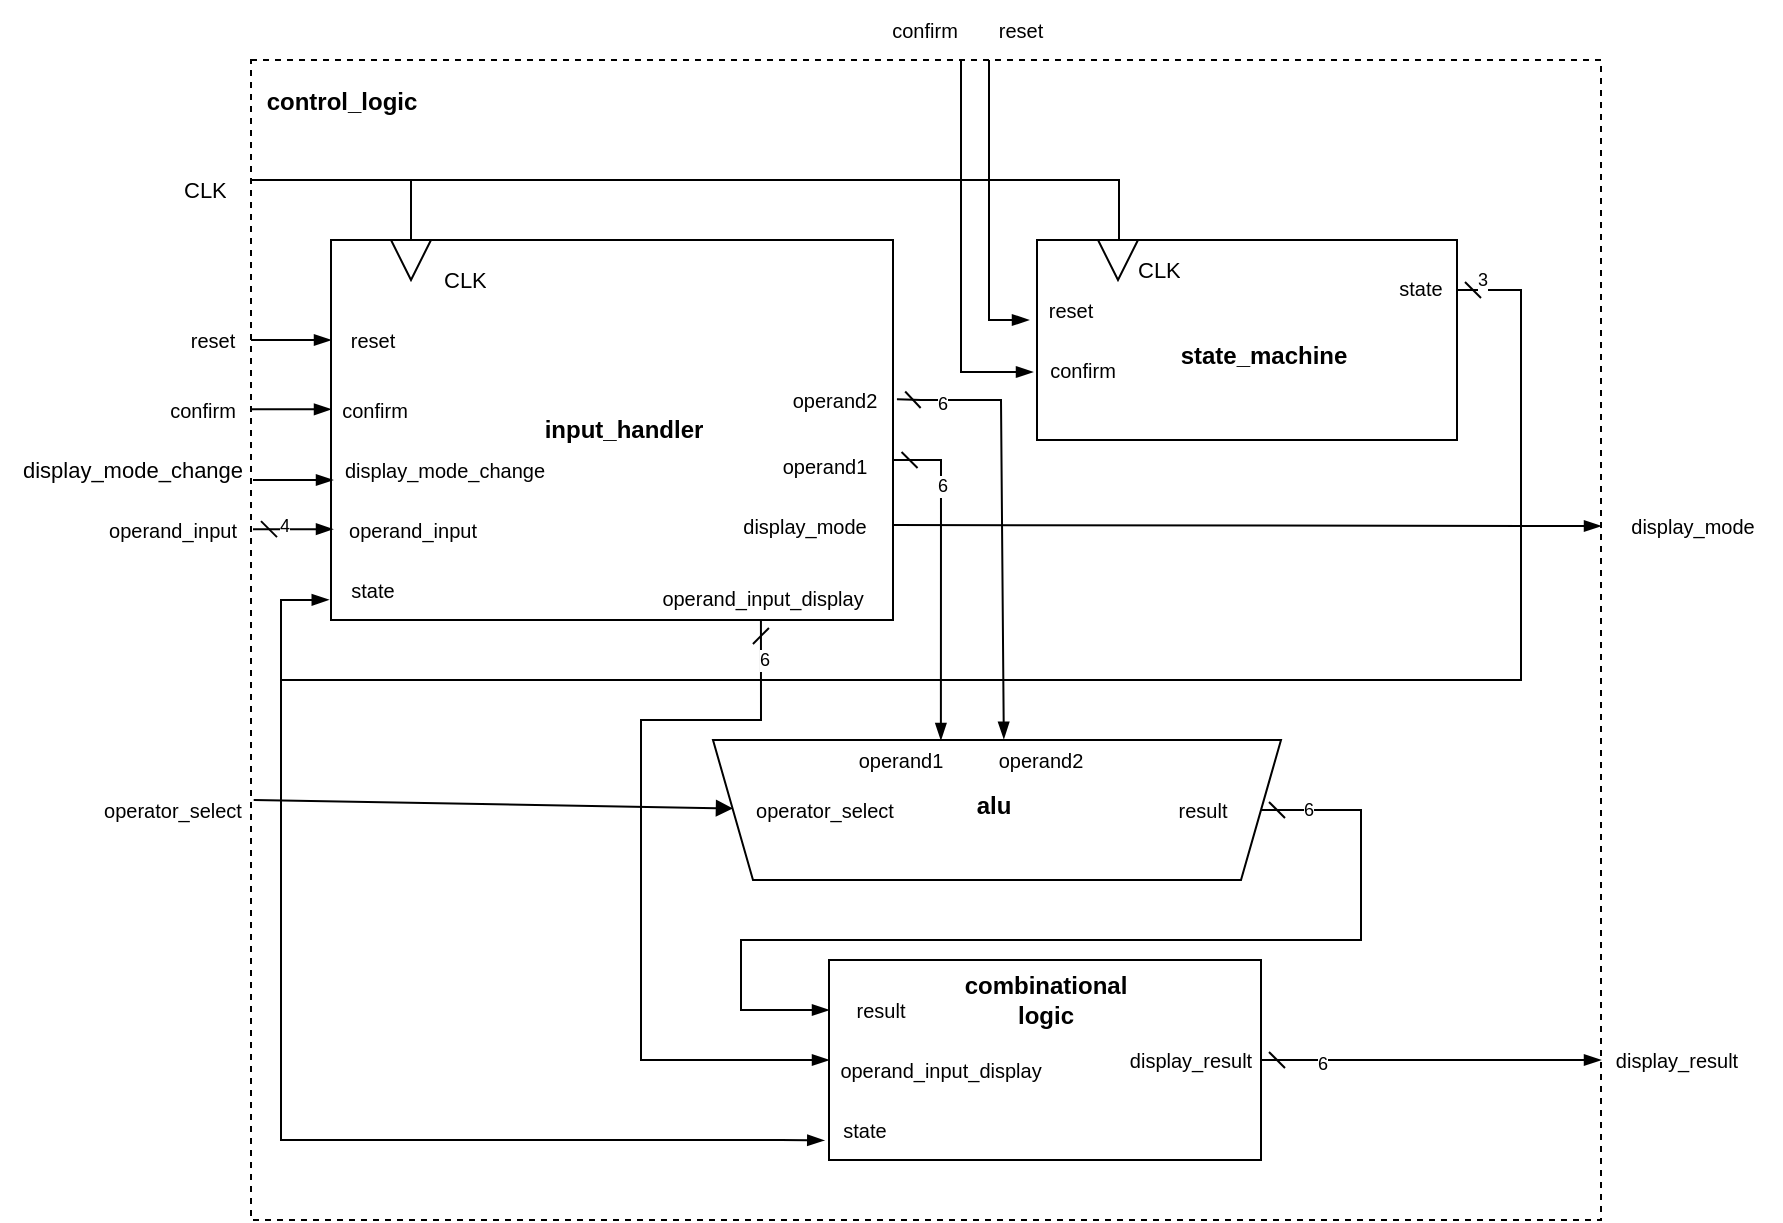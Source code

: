 <mxfile>
    <diagram id="hgUrqz_70NJK25svOn1_" name="Page-1">
        <mxGraphModel dx="1634" dy="643" grid="1" gridSize="10" guides="1" tooltips="1" connect="1" arrows="1" fold="1" page="1" pageScale="1" pageWidth="827" pageHeight="1169" math="0" shadow="0">
            <root>
                <mxCell id="0"/>
                <mxCell id="1" parent="0"/>
                <mxCell id="2" value="" style="whiteSpace=wrap;html=1;fontFamily=Helvetica;fontSize=10;fontColor=default;fillColor=none;dashed=1;" vertex="1" parent="1">
                    <mxGeometry x="95.5" y="80" width="675" height="580" as="geometry"/>
                </mxCell>
                <mxCell id="3" value="" style="shape=trapezoid;perimeter=trapezoidPerimeter;whiteSpace=wrap;html=1;fixedSize=1;fontFamily=Helvetica;fontSize=9;fontColor=default;fillColor=none;direction=west;" vertex="1" parent="1">
                    <mxGeometry x="326.5" y="420" width="284" height="70" as="geometry"/>
                </mxCell>
                <mxCell id="4" value="" style="rounded=0;whiteSpace=wrap;html=1;fillColor=none;" vertex="1" parent="1">
                    <mxGeometry x="135.5" y="170" width="281" height="190" as="geometry"/>
                </mxCell>
                <mxCell id="5" value="&lt;b&gt;input_handler&lt;/b&gt;" style="text;strokeColor=none;align=center;fillColor=none;html=1;verticalAlign=middle;whiteSpace=wrap;rounded=0;" vertex="1" parent="1">
                    <mxGeometry x="251.5" y="250" width="60" height="30" as="geometry"/>
                </mxCell>
                <mxCell id="6" style="html=1;exitX=0;exitY=0.25;exitDx=0;exitDy=0;strokeColor=default;rounded=0;endArrow=none;endFill=0;startArrow=blockThin;startFill=1;" edge="1" parent="1">
                    <mxGeometry relative="1" as="geometry">
                        <mxPoint x="95.5" y="220" as="targetPoint"/>
                        <mxPoint x="135.5" y="220" as="sourcePoint"/>
                    </mxGeometry>
                </mxCell>
                <mxCell id="7" style="edgeStyle=none;rounded=0;html=1;exitX=1;exitY=0.25;exitDx=0;exitDy=0;strokeColor=default;fontFamily=Helvetica;fontSize=9;fontColor=default;startArrow=dash;startFill=0;endArrow=blockThin;endFill=1;entryX=-0.004;entryY=0.947;entryDx=0;entryDy=0;entryPerimeter=0;" edge="1" parent="1" source="9" target="4">
                    <mxGeometry relative="1" as="geometry">
                        <mxPoint x="120.5" y="350" as="targetPoint"/>
                        <Array as="points">
                            <mxPoint x="730.5" y="195"/>
                            <mxPoint x="730.5" y="390"/>
                            <mxPoint x="340.5" y="390"/>
                            <mxPoint x="110.5" y="390"/>
                            <mxPoint x="110.5" y="350"/>
                        </Array>
                    </mxGeometry>
                </mxCell>
                <mxCell id="8" value="3" style="edgeLabel;html=1;align=center;verticalAlign=middle;resizable=0;points=[];fontSize=9;fontFamily=Helvetica;fontColor=default;" vertex="1" connectable="0" parent="7">
                    <mxGeometry x="-0.704" y="2" relative="1" as="geometry">
                        <mxPoint x="-22" y="-108" as="offset"/>
                    </mxGeometry>
                </mxCell>
                <mxCell id="9" value="" style="rounded=0;whiteSpace=wrap;html=1;fillColor=none;" vertex="1" parent="1">
                    <mxGeometry x="488.5" y="170" width="210" height="100" as="geometry"/>
                </mxCell>
                <mxCell id="10" value="&lt;b&gt;state_machine&lt;br&gt;&lt;br&gt;&lt;/b&gt;" style="text;strokeColor=none;align=center;fillColor=none;html=1;verticalAlign=middle;whiteSpace=wrap;rounded=0;" vertex="1" parent="1">
                    <mxGeometry x="571.5" y="220" width="60" height="30" as="geometry"/>
                </mxCell>
                <mxCell id="11" value="&lt;p style=&quot;line-height: 200%;&quot;&gt;&lt;br&gt;&lt;/p&gt;" style="text;strokeColor=none;fillColor=none;align=left;verticalAlign=middle;spacingLeft=4;spacingRight=4;overflow=hidden;points=[[0,0.5],[1,0.5]];portConstraint=eastwest;rotatable=0;whiteSpace=wrap;html=1;fontSize=11;" vertex="1" parent="1">
                    <mxGeometry x="464.5" y="200" width="81" height="30" as="geometry"/>
                </mxCell>
                <mxCell id="12" style="edgeStyle=none;rounded=0;html=1;strokeColor=default;fontFamily=Helvetica;fontSize=9;fontColor=default;startArrow=dash;startFill=0;endArrow=blockThin;endFill=1;entryX=0;entryY=0.5;entryDx=0;entryDy=0;exitX=0.765;exitY=1;exitDx=0;exitDy=0;exitPerimeter=0;" edge="1" parent="1" source="4" target="55">
                    <mxGeometry relative="1" as="geometry">
                        <mxPoint x="350.5" y="590" as="targetPoint"/>
                        <mxPoint x="350.5" y="370" as="sourcePoint"/>
                        <Array as="points">
                            <mxPoint x="350.5" y="410"/>
                            <mxPoint x="290.5" y="410"/>
                            <mxPoint x="290.5" y="580"/>
                        </Array>
                    </mxGeometry>
                </mxCell>
                <mxCell id="13" value="6" style="edgeLabel;html=1;align=center;verticalAlign=middle;resizable=0;points=[];fontSize=9;fontFamily=Helvetica;fontColor=default;" vertex="1" connectable="0" parent="12">
                    <mxGeometry x="-0.897" y="1" relative="1" as="geometry">
                        <mxPoint as="offset"/>
                    </mxGeometry>
                </mxCell>
                <mxCell id="14" value="operand_input_display&lt;br&gt;" style="text;html=1;align=center;verticalAlign=middle;resizable=0;points=[];autosize=1;strokeColor=none;fillColor=none;fontFamily=Helvetica;fontSize=10;" vertex="1" parent="1">
                    <mxGeometry x="290.5" y="334" width="120" height="30" as="geometry"/>
                </mxCell>
                <mxCell id="15" style="edgeStyle=none;rounded=0;html=1;strokeColor=default;fontFamily=Helvetica;fontSize=9;fontColor=default;startArrow=none;startFill=0;endArrow=blockThin;endFill=1;" edge="1" parent="1" source="16">
                    <mxGeometry relative="1" as="geometry">
                        <mxPoint x="770.5" y="313" as="targetPoint"/>
                    </mxGeometry>
                </mxCell>
                <mxCell id="16" value="display_mode&lt;br style=&quot;font-size: 10px;&quot;&gt;" style="text;html=1;align=center;verticalAlign=middle;resizable=0;points=[];autosize=1;strokeColor=none;fillColor=none;fontFamily=Helvetica;fontSize=10;" vertex="1" parent="1">
                    <mxGeometry x="326.5" y="297.5" width="90" height="30" as="geometry"/>
                </mxCell>
                <mxCell id="17" value="state&lt;br&gt;" style="text;html=1;align=center;verticalAlign=middle;resizable=0;points=[];autosize=1;strokeColor=none;fillColor=none;fontFamily=Helvetica;fontSize=10;" vertex="1" parent="1">
                    <mxGeometry x="654.5" y="179" width="50" height="30" as="geometry"/>
                </mxCell>
                <mxCell id="18" value="&lt;p style=&quot;line-height: 200%;&quot;&gt;CLK&lt;/p&gt;&lt;p style=&quot;line-height: 200%;&quot;&gt;&lt;br&gt;&lt;/p&gt;" style="text;strokeColor=none;fillColor=none;align=left;verticalAlign=middle;spacingLeft=4;spacingRight=4;overflow=hidden;points=[[0,0.5],[1,0.5]];portConstraint=eastwest;rotatable=0;whiteSpace=wrap;html=1;fontSize=11;" vertex="1" parent="1">
                    <mxGeometry x="185.5" y="165" width="81" height="30" as="geometry"/>
                </mxCell>
                <mxCell id="19" value="&lt;b&gt;control_logic&lt;br&gt;&lt;br&gt;&lt;br&gt;&lt;/b&gt;" style="text;strokeColor=none;align=center;fillColor=none;html=1;verticalAlign=middle;whiteSpace=wrap;rounded=0;" vertex="1" parent="1">
                    <mxGeometry x="110.5" y="100" width="60" height="30" as="geometry"/>
                </mxCell>
                <mxCell id="20" style="edgeStyle=none;rounded=0;html=1;exitX=0;exitY=0.5;exitDx=0;exitDy=0;strokeColor=default;fontFamily=Helvetica;fontSize=10;fontColor=default;startArrow=none;startFill=0;endArrow=none;endFill=0;" edge="1" parent="1" source="21">
                    <mxGeometry relative="1" as="geometry">
                        <mxPoint x="95.5" y="140" as="targetPoint"/>
                        <Array as="points">
                            <mxPoint x="175.5" y="140"/>
                            <mxPoint x="95.5" y="140"/>
                            <mxPoint x="115.5" y="140"/>
                        </Array>
                    </mxGeometry>
                </mxCell>
                <mxCell id="21" value="" style="triangle;whiteSpace=wrap;html=1;fontFamily=Helvetica;fontSize=10;fontColor=default;fillColor=none;direction=south;" vertex="1" parent="1">
                    <mxGeometry x="165.5" y="170" width="20" height="20" as="geometry"/>
                </mxCell>
                <mxCell id="22" value="" style="triangle;whiteSpace=wrap;html=1;fontFamily=Helvetica;fontSize=10;fontColor=default;fillColor=none;direction=south;" vertex="1" parent="1">
                    <mxGeometry x="519" y="170" width="20" height="20" as="geometry"/>
                </mxCell>
                <mxCell id="23" value="&lt;p style=&quot;line-height: 200%;&quot;&gt;CLK&lt;/p&gt;" style="text;strokeColor=none;fillColor=none;align=left;verticalAlign=middle;spacingLeft=4;spacingRight=4;overflow=hidden;points=[[0,0.5],[1,0.5]];portConstraint=eastwest;rotatable=0;whiteSpace=wrap;html=1;fontSize=11;" vertex="1" parent="1">
                    <mxGeometry x="55.5" y="120" width="81" height="30" as="geometry"/>
                </mxCell>
                <mxCell id="24" style="html=1;exitX=0;exitY=0.25;exitDx=0;exitDy=0;strokeColor=default;rounded=0;endArrow=none;endFill=0;startArrow=blockThin;startFill=1;" edge="1" parent="1">
                    <mxGeometry relative="1" as="geometry">
                        <mxPoint x="95.5" y="254.68" as="targetPoint"/>
                        <mxPoint x="135.5" y="254.68" as="sourcePoint"/>
                    </mxGeometry>
                </mxCell>
                <mxCell id="25" style="html=1;exitX=0;exitY=0.25;exitDx=0;exitDy=0;strokeColor=default;rounded=0;endArrow=none;endFill=0;startArrow=blockThin;startFill=1;" edge="1" parent="1">
                    <mxGeometry relative="1" as="geometry">
                        <mxPoint x="96.5" y="290" as="targetPoint"/>
                        <mxPoint x="136.5" y="290" as="sourcePoint"/>
                    </mxGeometry>
                </mxCell>
                <mxCell id="26" value="display_mode_change&lt;br&gt;" style="text;html=1;align=center;verticalAlign=middle;resizable=0;points=[];autosize=1;strokeColor=none;fillColor=none;fontFamily=Helvetica;fontSize=10;" vertex="1" parent="1">
                    <mxGeometry x="131.5" y="270" width="120" height="30" as="geometry"/>
                </mxCell>
                <mxCell id="27" value="confirm&lt;br&gt;" style="text;html=1;align=center;verticalAlign=middle;resizable=0;points=[];autosize=1;strokeColor=none;fillColor=none;fontFamily=Helvetica;fontSize=10;" vertex="1" parent="1">
                    <mxGeometry x="126.5" y="240" width="60" height="30" as="geometry"/>
                </mxCell>
                <mxCell id="28" value="reset&lt;br&gt;" style="text;html=1;align=center;verticalAlign=middle;resizable=0;points=[];autosize=1;strokeColor=none;fillColor=none;fontFamily=Helvetica;fontSize=10;" vertex="1" parent="1">
                    <mxGeometry x="130.5" y="205" width="50" height="30" as="geometry"/>
                </mxCell>
                <mxCell id="29" value="operand_input&lt;br&gt;" style="text;html=1;align=center;verticalAlign=middle;resizable=0;points=[];autosize=1;strokeColor=none;fillColor=none;fontFamily=Helvetica;fontSize=10;" vertex="1" parent="1">
                    <mxGeometry x="130.5" y="300" width="90" height="30" as="geometry"/>
                </mxCell>
                <mxCell id="30" value="&lt;p style=&quot;line-height: 200%;&quot;&gt;CLK&lt;/p&gt;&lt;p style=&quot;line-height: 200%;&quot;&gt;&lt;br&gt;&lt;/p&gt;" style="text;strokeColor=none;fillColor=none;align=left;verticalAlign=middle;spacingLeft=4;spacingRight=4;overflow=hidden;points=[[0,0.5],[1,0.5]];portConstraint=eastwest;rotatable=0;whiteSpace=wrap;html=1;fontSize=11;" vertex="1" parent="1">
                    <mxGeometry x="532.5" y="160" width="81" height="30" as="geometry"/>
                </mxCell>
                <mxCell id="31" value="&lt;b&gt;alu&lt;br&gt;&lt;br&gt;&lt;/b&gt;" style="text;strokeColor=none;align=center;fillColor=none;html=1;verticalAlign=middle;whiteSpace=wrap;rounded=0;" vertex="1" parent="1">
                    <mxGeometry x="436.5" y="445" width="60" height="30" as="geometry"/>
                </mxCell>
                <mxCell id="32" value="&lt;font style=&quot;font-size: 11px;&quot;&gt;display_mode_change&lt;/font&gt;" style="text;html=1;align=center;verticalAlign=middle;resizable=0;points=[];autosize=1;strokeColor=none;fillColor=none;fontFamily=Helvetica;fontSize=11;" vertex="1" parent="1">
                    <mxGeometry x="-29.5" y="270" width="130" height="30" as="geometry"/>
                </mxCell>
                <mxCell id="33" value="confirm&lt;br&gt;" style="text;html=1;align=center;verticalAlign=middle;resizable=0;points=[];autosize=1;strokeColor=none;fillColor=none;fontFamily=Helvetica;fontSize=10;" vertex="1" parent="1">
                    <mxGeometry x="40.5" y="240" width="60" height="30" as="geometry"/>
                </mxCell>
                <mxCell id="34" value="reset&lt;br&gt;" style="text;html=1;align=center;verticalAlign=middle;resizable=0;points=[];autosize=1;strokeColor=none;fillColor=none;fontFamily=Helvetica;fontSize=10;" vertex="1" parent="1">
                    <mxGeometry x="50.5" y="205" width="50" height="30" as="geometry"/>
                </mxCell>
                <mxCell id="35" style="edgeStyle=none;rounded=0;html=1;strokeColor=default;fontFamily=Helvetica;fontSize=9;fontColor=default;startArrow=dash;startFill=0;endArrow=blockThin;endFill=1;exitX=1.007;exitY=0.419;exitDx=0;exitDy=0;exitPerimeter=0;entryX=0.488;entryY=1.009;entryDx=0;entryDy=0;entryPerimeter=0;" edge="1" parent="1" source="4" target="3">
                    <mxGeometry relative="1" as="geometry">
                        <mxPoint x="470.5" y="410" as="targetPoint"/>
                        <Array as="points">
                            <mxPoint x="430.5" y="250"/>
                            <mxPoint x="470.5" y="250"/>
                        </Array>
                    </mxGeometry>
                </mxCell>
                <mxCell id="36" value="6" style="edgeLabel;html=1;align=center;verticalAlign=middle;resizable=0;points=[];fontSize=9;fontFamily=Helvetica;fontColor=default;" vertex="1" connectable="0" parent="35">
                    <mxGeometry x="-0.798" y="-2" relative="1" as="geometry">
                        <mxPoint as="offset"/>
                    </mxGeometry>
                </mxCell>
                <mxCell id="37" style="edgeStyle=none;rounded=0;html=1;strokeColor=default;fontFamily=Helvetica;fontSize=9;fontColor=default;startArrow=dash;startFill=0;endArrow=blockThin;endFill=1;entryX=0.482;entryY=0;entryDx=0;entryDy=0;entryPerimeter=0;exitX=1.001;exitY=0.579;exitDx=0;exitDy=0;exitPerimeter=0;" edge="1" parent="1" source="4">
                    <mxGeometry relative="1" as="geometry">
                        <mxPoint x="440.446" y="420" as="targetPoint"/>
                        <mxPoint x="420.5" y="280" as="sourcePoint"/>
                        <Array as="points">
                            <mxPoint x="440.5" y="280"/>
                        </Array>
                    </mxGeometry>
                </mxCell>
                <mxCell id="38" value="6" style="edgeLabel;html=1;align=center;verticalAlign=middle;resizable=0;points=[];fontSize=9;fontFamily=Helvetica;fontColor=default;" vertex="1" connectable="0" parent="37">
                    <mxGeometry x="-0.552" relative="1" as="geometry">
                        <mxPoint as="offset"/>
                    </mxGeometry>
                </mxCell>
                <mxCell id="39" value="operand1&lt;br&gt;" style="text;html=1;align=center;verticalAlign=middle;resizable=0;points=[];autosize=1;strokeColor=none;fillColor=none;fontFamily=Helvetica;fontSize=10;" vertex="1" parent="1">
                    <mxGeometry x="346.5" y="267.5" width="70" height="30" as="geometry"/>
                </mxCell>
                <mxCell id="40" value="operand2&lt;br&gt;" style="text;html=1;align=center;verticalAlign=middle;resizable=0;points=[];autosize=1;strokeColor=none;fillColor=none;fontFamily=Helvetica;fontSize=10;" vertex="1" parent="1">
                    <mxGeometry x="351.5" y="235" width="70" height="30" as="geometry"/>
                </mxCell>
                <mxCell id="41" value="state" style="text;html=1;align=center;verticalAlign=middle;resizable=0;points=[];autosize=1;strokeColor=none;fillColor=none;fontFamily=Helvetica;fontSize=10;" vertex="1" parent="1">
                    <mxGeometry x="130.5" y="330" width="50" height="30" as="geometry"/>
                </mxCell>
                <mxCell id="42" value="confirm&lt;br&gt;" style="text;html=1;align=center;verticalAlign=middle;resizable=0;points=[];autosize=1;strokeColor=none;fillColor=none;fontFamily=Helvetica;fontSize=10;" vertex="1" parent="1">
                    <mxGeometry x="480.5" y="220" width="60" height="30" as="geometry"/>
                </mxCell>
                <mxCell id="43" value="reset&lt;br&gt;" style="text;html=1;align=center;verticalAlign=middle;resizable=0;points=[];autosize=1;strokeColor=none;fillColor=none;fontFamily=Helvetica;fontSize=10;" vertex="1" parent="1">
                    <mxGeometry x="480" y="190" width="50" height="30" as="geometry"/>
                </mxCell>
                <mxCell id="44" style="edgeStyle=none;rounded=0;html=1;exitX=0;exitY=0.5;exitDx=0;exitDy=0;strokeColor=default;fontFamily=Helvetica;fontSize=10;fontColor=default;startArrow=none;startFill=0;endArrow=none;endFill=0;" edge="1" parent="1">
                    <mxGeometry relative="1" as="geometry">
                        <mxPoint x="170.5" y="140" as="targetPoint"/>
                        <Array as="points">
                            <mxPoint x="529.5" y="140"/>
                            <mxPoint x="449.5" y="140"/>
                            <mxPoint x="469.5" y="140"/>
                        </Array>
                        <mxPoint x="529.5" y="170" as="sourcePoint"/>
                    </mxGeometry>
                </mxCell>
                <mxCell id="45" value="" style="edgeStyle=none;orthogonalLoop=1;jettySize=auto;html=1;rounded=0;strokeColor=default;fontFamily=Helvetica;fontSize=9;fontColor=default;startArrow=none;startFill=0;endArrow=blockThin;endFill=1;entryX=0;entryY=0.5;entryDx=0;entryDy=0;entryPerimeter=0;" edge="1" parent="1">
                    <mxGeometry width="100" relative="1" as="geometry">
                        <mxPoint x="450.5" y="80" as="sourcePoint"/>
                        <mxPoint x="486.5" y="236.0" as="targetPoint"/>
                        <Array as="points">
                            <mxPoint x="450.5" y="236"/>
                            <mxPoint x="466.5" y="236"/>
                        </Array>
                    </mxGeometry>
                </mxCell>
                <mxCell id="46" value="" style="edgeStyle=none;orthogonalLoop=1;jettySize=auto;html=1;rounded=0;strokeColor=default;fontFamily=Helvetica;fontSize=9;fontColor=default;startArrow=none;startFill=0;endArrow=blockThin;endFill=1;" edge="1" parent="1">
                    <mxGeometry width="100" relative="1" as="geometry">
                        <mxPoint x="464.5" y="80" as="sourcePoint"/>
                        <mxPoint x="484.5" y="210" as="targetPoint"/>
                        <Array as="points">
                            <mxPoint x="464.5" y="210"/>
                        </Array>
                    </mxGeometry>
                </mxCell>
                <mxCell id="47" value="operand2&lt;br&gt;" style="text;html=1;align=center;verticalAlign=middle;resizable=0;points=[];autosize=1;strokeColor=none;fillColor=none;fontFamily=Helvetica;fontSize=10;" vertex="1" parent="1">
                    <mxGeometry x="454.5" y="415" width="70" height="30" as="geometry"/>
                </mxCell>
                <mxCell id="48" value="operand1&lt;br&gt;" style="text;html=1;align=center;verticalAlign=middle;resizable=0;points=[];autosize=1;strokeColor=none;fillColor=none;fontFamily=Helvetica;fontSize=10;" vertex="1" parent="1">
                    <mxGeometry x="384.5" y="415" width="70" height="30" as="geometry"/>
                </mxCell>
                <mxCell id="49" style="edgeStyle=none;rounded=0;html=1;strokeColor=default;fontFamily=Helvetica;fontSize=9;fontColor=default;startArrow=dash;startFill=0;endArrow=blockThin;endFill=1;entryX=0;entryY=0.25;entryDx=0;entryDy=0;" edge="1" parent="1" target="55">
                    <mxGeometry relative="1" as="geometry">
                        <mxPoint x="650.5" y="540" as="targetPoint"/>
                        <mxPoint x="600.5" y="455" as="sourcePoint"/>
                        <Array as="points">
                            <mxPoint x="650.5" y="455"/>
                            <mxPoint x="650.5" y="480"/>
                            <mxPoint x="650.5" y="520"/>
                            <mxPoint x="340.5" y="520"/>
                            <mxPoint x="340.5" y="555"/>
                        </Array>
                    </mxGeometry>
                </mxCell>
                <mxCell id="50" value="6" style="edgeLabel;html=1;align=center;verticalAlign=middle;resizable=0;points=[];fontSize=9;fontFamily=Helvetica;fontColor=default;" vertex="1" connectable="0" parent="49">
                    <mxGeometry x="-0.909" relative="1" as="geometry">
                        <mxPoint as="offset"/>
                    </mxGeometry>
                </mxCell>
                <mxCell id="51" value="result&lt;br&gt;" style="text;html=1;align=center;verticalAlign=middle;resizable=0;points=[];autosize=1;strokeColor=none;fillColor=none;fontFamily=Helvetica;fontSize=10;" vertex="1" parent="1">
                    <mxGeometry x="545.5" y="440" width="50" height="30" as="geometry"/>
                </mxCell>
                <mxCell id="52" style="html=1;strokeColor=default;rounded=0;endArrow=none;endFill=0;startArrow=blockThin;startFill=1;exitX=-0.011;exitY=0.902;exitDx=0;exitDy=0;exitPerimeter=0;" edge="1" parent="1" source="55">
                    <mxGeometry relative="1" as="geometry">
                        <mxPoint x="110.5" y="390" as="targetPoint"/>
                        <mxPoint x="340.5" y="670" as="sourcePoint"/>
                        <Array as="points">
                            <mxPoint x="360.5" y="620"/>
                            <mxPoint x="110.5" y="620"/>
                        </Array>
                    </mxGeometry>
                </mxCell>
                <mxCell id="53" style="edgeStyle=none;rounded=0;html=1;exitX=1;exitY=0.5;exitDx=0;exitDy=0;strokeColor=default;fontFamily=Helvetica;fontSize=9;fontColor=default;startArrow=dash;startFill=0;endArrow=blockThin;endFill=1;" edge="1" parent="1" source="55">
                    <mxGeometry relative="1" as="geometry">
                        <mxPoint x="770.5" y="580.0" as="targetPoint"/>
                    </mxGeometry>
                </mxCell>
                <mxCell id="54" value="6" style="edgeLabel;html=1;align=center;verticalAlign=middle;resizable=0;points=[];fontSize=9;fontFamily=Helvetica;fontColor=default;" vertex="1" connectable="0" parent="53">
                    <mxGeometry x="-0.639" y="-2" relative="1" as="geometry">
                        <mxPoint as="offset"/>
                    </mxGeometry>
                </mxCell>
                <mxCell id="55" value="" style="whiteSpace=wrap;html=1;fontFamily=Helvetica;fontSize=9;fontColor=default;fillColor=none;" vertex="1" parent="1">
                    <mxGeometry x="384.5" y="530" width="216" height="100" as="geometry"/>
                </mxCell>
                <mxCell id="56" value="&lt;b&gt;combinational logic&lt;br&gt;&lt;/b&gt;" style="text;strokeColor=none;align=center;fillColor=none;html=1;verticalAlign=middle;whiteSpace=wrap;rounded=0;" vertex="1" parent="1">
                    <mxGeometry x="444.5" y="535" width="96" height="30" as="geometry"/>
                </mxCell>
                <mxCell id="57" style="edgeStyle=none;rounded=0;html=1;strokeColor=default;fontFamily=Helvetica;fontSize=9;fontColor=default;startArrow=block;startFill=1;endArrow=none;endFill=0;entryX=0.002;entryY=0.638;entryDx=0;entryDy=0;entryPerimeter=0;" edge="1" parent="1" source="58" target="2">
                    <mxGeometry relative="1" as="geometry">
                        <mxPoint x="90.5" y="455" as="targetPoint"/>
                    </mxGeometry>
                </mxCell>
                <mxCell id="58" value="operator_select&lt;br&gt;" style="text;html=1;align=center;verticalAlign=middle;resizable=0;points=[];autosize=1;strokeColor=none;fillColor=none;fontFamily=Helvetica;fontSize=10;" vertex="1" parent="1">
                    <mxGeometry x="336.5" y="440" width="90" height="30" as="geometry"/>
                </mxCell>
                <mxCell id="59" value="state&lt;br&gt;" style="text;html=1;align=center;verticalAlign=middle;resizable=0;points=[];autosize=1;strokeColor=none;fillColor=none;fontFamily=Helvetica;fontSize=10;" vertex="1" parent="1">
                    <mxGeometry x="376.5" y="600" width="50" height="30" as="geometry"/>
                </mxCell>
                <mxCell id="60" value="result&lt;br&gt;" style="text;html=1;align=center;verticalAlign=middle;resizable=0;points=[];autosize=1;strokeColor=none;fillColor=none;fontFamily=Helvetica;fontSize=10;" vertex="1" parent="1">
                    <mxGeometry x="384.5" y="540" width="50" height="30" as="geometry"/>
                </mxCell>
                <mxCell id="61" value="operand_input_display&lt;br&gt;" style="text;html=1;align=center;verticalAlign=middle;resizable=0;points=[];autosize=1;strokeColor=none;fillColor=none;fontFamily=Helvetica;fontSize=10;" vertex="1" parent="1">
                    <mxGeometry x="379.5" y="570" width="120" height="30" as="geometry"/>
                </mxCell>
                <mxCell id="62" value="display_result&lt;br&gt;" style="text;html=1;align=center;verticalAlign=middle;resizable=0;points=[];autosize=1;strokeColor=none;fillColor=none;fontFamily=Helvetica;fontSize=10;" vertex="1" parent="1">
                    <mxGeometry x="524.5" y="565" width="80" height="30" as="geometry"/>
                </mxCell>
                <mxCell id="63" style="html=1;exitX=0;exitY=0.25;exitDx=0;exitDy=0;strokeColor=default;rounded=0;endArrow=dash;endFill=0;startArrow=blockThin;startFill=1;" edge="1" parent="1">
                    <mxGeometry relative="1" as="geometry">
                        <mxPoint x="96.5" y="314.58" as="targetPoint"/>
                        <mxPoint x="136.5" y="314.58" as="sourcePoint"/>
                    </mxGeometry>
                </mxCell>
                <mxCell id="64" value="4&lt;br&gt;" style="edgeLabel;html=1;align=center;verticalAlign=middle;resizable=0;points=[];fontSize=9;fontFamily=Helvetica;fontColor=default;" vertex="1" connectable="0" parent="63">
                    <mxGeometry x="0.224" y="-2" relative="1" as="geometry">
                        <mxPoint as="offset"/>
                    </mxGeometry>
                </mxCell>
                <mxCell id="65" value="display_result&lt;br&gt;" style="text;html=1;align=center;verticalAlign=middle;resizable=0;points=[];autosize=1;strokeColor=none;fillColor=none;fontFamily=Helvetica;fontSize=10;" vertex="1" parent="1">
                    <mxGeometry x="767.5" y="565" width="80" height="30" as="geometry"/>
                </mxCell>
                <mxCell id="66" value="operand_input&lt;br&gt;" style="text;html=1;align=center;verticalAlign=middle;resizable=0;points=[];autosize=1;strokeColor=none;fillColor=none;fontFamily=Helvetica;fontSize=10;" vertex="1" parent="1">
                    <mxGeometry x="10.5" y="300" width="90" height="30" as="geometry"/>
                </mxCell>
                <mxCell id="67" value="operator_select&lt;br&gt;" style="text;html=1;align=center;verticalAlign=middle;resizable=0;points=[];autosize=1;strokeColor=none;fillColor=none;fontFamily=Helvetica;fontSize=10;" vertex="1" parent="1">
                    <mxGeometry x="10.5" y="440" width="90" height="30" as="geometry"/>
                </mxCell>
                <mxCell id="68" value="reset&lt;br&gt;" style="text;html=1;align=center;verticalAlign=middle;resizable=0;points=[];autosize=1;strokeColor=none;fillColor=none;fontFamily=Helvetica;fontSize=10;" vertex="1" parent="1">
                    <mxGeometry x="454.5" y="50" width="50" height="30" as="geometry"/>
                </mxCell>
                <mxCell id="69" value="confirm&lt;br&gt;" style="text;html=1;align=center;verticalAlign=middle;resizable=0;points=[];autosize=1;strokeColor=none;fillColor=none;fontFamily=Helvetica;fontSize=10;" vertex="1" parent="1">
                    <mxGeometry x="401.5" y="50" width="60" height="30" as="geometry"/>
                </mxCell>
                <mxCell id="70" value="display_mode&lt;br style=&quot;font-size: 10px;&quot;&gt;" style="text;html=1;align=center;verticalAlign=middle;resizable=0;points=[];autosize=1;strokeColor=none;fillColor=none;fontFamily=Helvetica;fontSize=10;" vertex="1" parent="1">
                    <mxGeometry x="770.5" y="297.5" width="90" height="30" as="geometry"/>
                </mxCell>
            </root>
        </mxGraphModel>
    </diagram>
</mxfile>